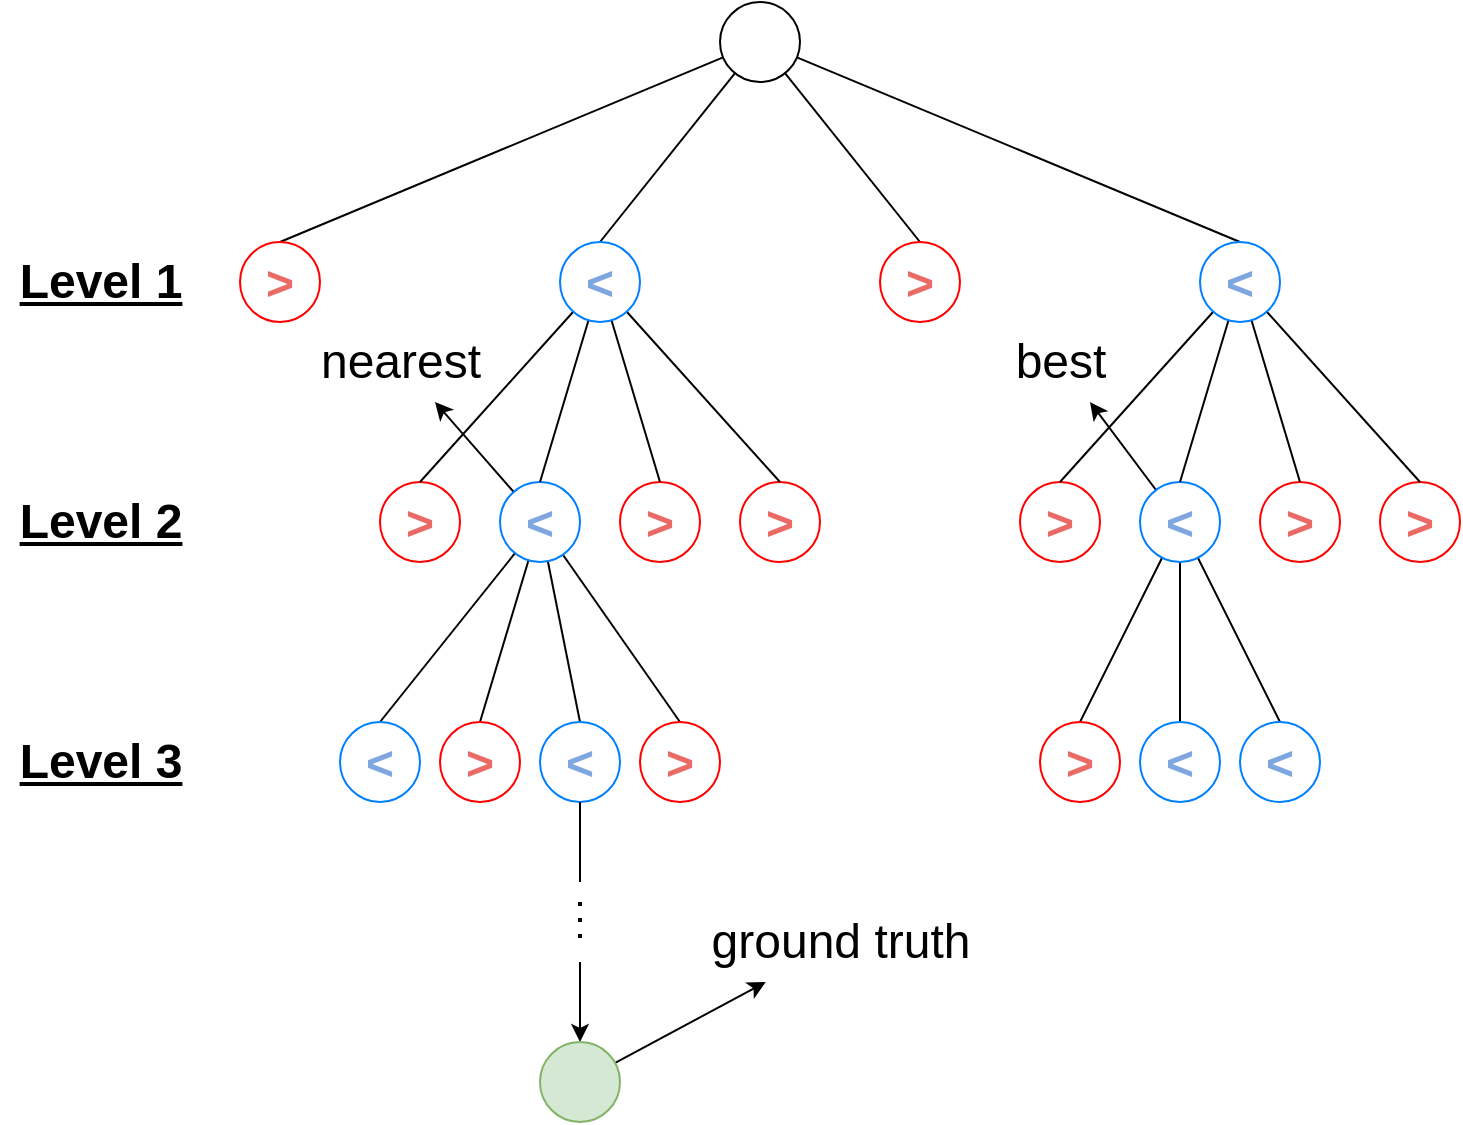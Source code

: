 <mxfile version="20.2.5" type="device"><diagram id="znTKAcUsEszT_FYEwByh" name="Page-1"><mxGraphModel dx="1422" dy="754" grid="1" gridSize="10" guides="1" tooltips="1" connect="1" arrows="1" fold="1" page="1" pageScale="1" pageWidth="850" pageHeight="1100" math="0" shadow="0"><root><mxCell id="0"/><mxCell id="1" parent="0"/><mxCell id="p_a9g_RugUc0MOPjH4gV-24" style="rounded=0;orthogonalLoop=1;jettySize=auto;html=1;entryX=0.5;entryY=0;entryDx=0;entryDy=0;endArrow=none;endFill=0;fontStyle=1;fontSize=24;fontColor=#EA6B66;labelBorderColor=none;strokeColor=#000000;verticalAlign=top;" edge="1" parent="1" source="p_a9g_RugUc0MOPjH4gV-1" target="p_a9g_RugUc0MOPjH4gV-11"><mxGeometry relative="1" as="geometry"/></mxCell><mxCell id="p_a9g_RugUc0MOPjH4gV-25" style="edgeStyle=none;rounded=0;orthogonalLoop=1;jettySize=auto;html=1;entryX=0.5;entryY=0;entryDx=0;entryDy=0;endArrow=none;endFill=0;fontStyle=1;fontSize=24;fontColor=#EA6B66;labelBorderColor=none;strokeColor=#000000;verticalAlign=top;" edge="1" parent="1" source="p_a9g_RugUc0MOPjH4gV-1" target="p_a9g_RugUc0MOPjH4gV-13"><mxGeometry relative="1" as="geometry"/></mxCell><mxCell id="p_a9g_RugUc0MOPjH4gV-26" style="edgeStyle=none;rounded=0;orthogonalLoop=1;jettySize=auto;html=1;entryX=0.5;entryY=0;entryDx=0;entryDy=0;endArrow=none;endFill=0;fontStyle=1;fontSize=24;fontColor=#EA6B66;labelBorderColor=none;strokeColor=#000000;verticalAlign=top;" edge="1" parent="1" source="p_a9g_RugUc0MOPjH4gV-1" target="p_a9g_RugUc0MOPjH4gV-12"><mxGeometry relative="1" as="geometry"/></mxCell><mxCell id="p_a9g_RugUc0MOPjH4gV-27" style="edgeStyle=none;rounded=0;orthogonalLoop=1;jettySize=auto;html=1;entryX=0.5;entryY=0;entryDx=0;entryDy=0;endArrow=none;endFill=0;fontStyle=1;fontSize=24;fontColor=#EA6B66;labelBorderColor=none;strokeColor=#000000;verticalAlign=top;" edge="1" parent="1" source="p_a9g_RugUc0MOPjH4gV-1" target="p_a9g_RugUc0MOPjH4gV-10"><mxGeometry relative="1" as="geometry"/></mxCell><mxCell id="p_a9g_RugUc0MOPjH4gV-1" value="" style="ellipse;whiteSpace=wrap;html=1;aspect=fixed;fontStyle=1;fontSize=24;fontColor=#EA6B66;labelBorderColor=none;strokeColor=#000000;verticalAlign=top;fillStyle=dots;fillColor=none;gradientColor=none;gradientDirection=east;" vertex="1" parent="1"><mxGeometry x="400" y="40" width="40" height="40" as="geometry"/></mxCell><mxCell id="p_a9g_RugUc0MOPjH4gV-2" value="&amp;gt;" style="ellipse;whiteSpace=wrap;html=1;aspect=fixed;fontStyle=1;fontSize=24;fontColor=#EA6B66;labelBorderColor=none;strokeColor=#FF0000;verticalAlign=top;" vertex="1" parent="1"><mxGeometry x="730" y="280" width="40" height="40" as="geometry"/></mxCell><mxCell id="p_a9g_RugUc0MOPjH4gV-3" value="&lt;font style=&quot;font-size: 24px;&quot;&gt;&amp;gt;&lt;/font&gt;" style="ellipse;whiteSpace=wrap;html=1;aspect=fixed;fontStyle=1;fontSize=24;fontColor=#EA6B66;labelBorderColor=none;strokeColor=#FF0000;verticalAlign=top;" vertex="1" parent="1"><mxGeometry x="550" y="280" width="40" height="40" as="geometry"/></mxCell><mxCell id="p_a9g_RugUc0MOPjH4gV-4" value="&amp;gt;" style="ellipse;whiteSpace=wrap;html=1;aspect=fixed;fontStyle=1;fontSize=24;fontColor=#EA6B66;labelBorderColor=none;strokeColor=#FF0000;verticalAlign=top;" vertex="1" parent="1"><mxGeometry x="230" y="280" width="40" height="40" as="geometry"/></mxCell><mxCell id="p_a9g_RugUc0MOPjH4gV-36" style="edgeStyle=none;rounded=0;orthogonalLoop=1;jettySize=auto;html=1;entryX=0.5;entryY=0;entryDx=0;entryDy=0;endArrow=none;endFill=0;fontStyle=1;fontSize=24;fontColor=default;labelBorderColor=none;strokeColor=#000000;verticalAlign=top;" edge="1" parent="1" source="p_a9g_RugUc0MOPjH4gV-5" target="p_a9g_RugUc0MOPjH4gV-16"><mxGeometry relative="1" as="geometry"/></mxCell><mxCell id="p_a9g_RugUc0MOPjH4gV-37" style="edgeStyle=none;rounded=0;orthogonalLoop=1;jettySize=auto;html=1;entryX=0.5;entryY=0;entryDx=0;entryDy=0;endArrow=none;endFill=0;fontStyle=1;fontSize=24;fontColor=default;labelBorderColor=none;strokeColor=#000000;verticalAlign=top;" edge="1" parent="1" source="p_a9g_RugUc0MOPjH4gV-5" target="p_a9g_RugUc0MOPjH4gV-15"><mxGeometry relative="1" as="geometry"/></mxCell><mxCell id="p_a9g_RugUc0MOPjH4gV-38" style="edgeStyle=none;rounded=0;orthogonalLoop=1;jettySize=auto;html=1;entryX=0.5;entryY=0;entryDx=0;entryDy=0;endArrow=none;endFill=0;fontStyle=1;fontSize=24;fontColor=default;labelBorderColor=none;strokeColor=#000000;verticalAlign=top;" edge="1" parent="1" source="p_a9g_RugUc0MOPjH4gV-5" target="p_a9g_RugUc0MOPjH4gV-17"><mxGeometry relative="1" as="geometry"/></mxCell><mxCell id="p_a9g_RugUc0MOPjH4gV-52" style="edgeStyle=none;rounded=0;orthogonalLoop=1;jettySize=auto;html=1;labelBorderColor=none;fontSize=24;fontColor=#000000;endArrow=classic;endFill=1;strokeColor=#000000;" edge="1" parent="1" source="p_a9g_RugUc0MOPjH4gV-5" target="p_a9g_RugUc0MOPjH4gV-50"><mxGeometry relative="1" as="geometry"/></mxCell><mxCell id="p_a9g_RugUc0MOPjH4gV-5" value="&amp;lt;" style="ellipse;whiteSpace=wrap;html=1;aspect=fixed;fontStyle=1;fontSize=24;fontColor=#7EA6E0;labelBorderColor=none;strokeColor=#007FFF;verticalAlign=top;" vertex="1" parent="1"><mxGeometry x="610" y="280" width="40" height="40" as="geometry"/></mxCell><mxCell id="p_a9g_RugUc0MOPjH4gV-39" style="edgeStyle=none;rounded=0;orthogonalLoop=1;jettySize=auto;html=1;entryX=0.5;entryY=0;entryDx=0;entryDy=0;endArrow=none;endFill=0;fontStyle=1;fontSize=24;fontColor=default;labelBorderColor=none;strokeColor=#000000;verticalAlign=top;" edge="1" parent="1" source="p_a9g_RugUc0MOPjH4gV-6" target="p_a9g_RugUc0MOPjH4gV-14"><mxGeometry relative="1" as="geometry"/></mxCell><mxCell id="p_a9g_RugUc0MOPjH4gV-40" style="edgeStyle=none;rounded=0;orthogonalLoop=1;jettySize=auto;html=1;entryX=0.5;entryY=0;entryDx=0;entryDy=0;endArrow=none;endFill=0;fontStyle=1;fontSize=24;fontColor=default;labelBorderColor=none;strokeColor=#000000;verticalAlign=top;" edge="1" parent="1" source="p_a9g_RugUc0MOPjH4gV-6" target="p_a9g_RugUc0MOPjH4gV-21"><mxGeometry relative="1" as="geometry"/></mxCell><mxCell id="p_a9g_RugUc0MOPjH4gV-41" style="edgeStyle=none;rounded=0;orthogonalLoop=1;jettySize=auto;html=1;entryX=0.5;entryY=0;entryDx=0;entryDy=0;endArrow=none;endFill=0;fontStyle=1;fontSize=24;fontColor=default;labelBorderColor=none;strokeColor=#000000;verticalAlign=top;" edge="1" parent="1" source="p_a9g_RugUc0MOPjH4gV-6" target="p_a9g_RugUc0MOPjH4gV-19"><mxGeometry relative="1" as="geometry"/></mxCell><mxCell id="p_a9g_RugUc0MOPjH4gV-42" style="edgeStyle=none;rounded=0;orthogonalLoop=1;jettySize=auto;html=1;entryX=0.5;entryY=0;entryDx=0;entryDy=0;endArrow=none;endFill=0;fontStyle=1;fontSize=24;fontColor=default;labelBorderColor=none;strokeColor=#000000;verticalAlign=top;" edge="1" parent="1" source="p_a9g_RugUc0MOPjH4gV-6" target="p_a9g_RugUc0MOPjH4gV-20"><mxGeometry relative="1" as="geometry"/></mxCell><mxCell id="p_a9g_RugUc0MOPjH4gV-53" style="edgeStyle=none;rounded=0;orthogonalLoop=1;jettySize=auto;html=1;labelBorderColor=none;fontSize=24;fontColor=#000000;endArrow=classic;endFill=1;strokeColor=#000000;" edge="1" parent="1" source="p_a9g_RugUc0MOPjH4gV-6" target="p_a9g_RugUc0MOPjH4gV-54"><mxGeometry relative="1" as="geometry"><mxPoint x="270" y="240" as="targetPoint"/></mxGeometry></mxCell><mxCell id="p_a9g_RugUc0MOPjH4gV-6" value="&amp;lt;" style="ellipse;whiteSpace=wrap;html=1;aspect=fixed;fontStyle=1;fontSize=24;fontColor=#7EA6E0;labelBorderColor=none;strokeColor=#007FFF;verticalAlign=top;" vertex="1" parent="1"><mxGeometry x="290" y="280" width="40" height="40" as="geometry"/></mxCell><mxCell id="p_a9g_RugUc0MOPjH4gV-7" value="&amp;gt;" style="ellipse;whiteSpace=wrap;html=1;aspect=fixed;fontStyle=1;fontSize=24;fontColor=#EA6B66;labelBorderColor=none;strokeColor=#FF0000;verticalAlign=top;" vertex="1" parent="1"><mxGeometry x="670" y="280" width="40" height="40" as="geometry"/></mxCell><mxCell id="p_a9g_RugUc0MOPjH4gV-8" value="&amp;gt;" style="ellipse;whiteSpace=wrap;html=1;aspect=fixed;fontStyle=1;fontSize=24;fontColor=#EA6B66;labelBorderColor=none;strokeColor=#FF0000;verticalAlign=top;" vertex="1" parent="1"><mxGeometry x="410" y="280" width="40" height="40" as="geometry"/></mxCell><mxCell id="p_a9g_RugUc0MOPjH4gV-9" value="&amp;gt;" style="ellipse;whiteSpace=wrap;html=1;aspect=fixed;fontStyle=1;fontSize=24;fontColor=#EA6B66;labelBorderColor=none;strokeColor=#FF0000;verticalAlign=top;" vertex="1" parent="1"><mxGeometry x="350" y="280" width="40" height="40" as="geometry"/></mxCell><mxCell id="p_a9g_RugUc0MOPjH4gV-32" style="edgeStyle=none;rounded=0;orthogonalLoop=1;jettySize=auto;html=1;entryX=0.5;entryY=0;entryDx=0;entryDy=0;endArrow=none;endFill=0;fontStyle=1;fontSize=24;fontColor=#EA6B66;labelBorderColor=none;strokeColor=#000000;verticalAlign=top;" edge="1" parent="1" source="p_a9g_RugUc0MOPjH4gV-10" target="p_a9g_RugUc0MOPjH4gV-3"><mxGeometry relative="1" as="geometry"/></mxCell><mxCell id="p_a9g_RugUc0MOPjH4gV-33" style="edgeStyle=none;rounded=0;orthogonalLoop=1;jettySize=auto;html=1;entryX=0.5;entryY=0;entryDx=0;entryDy=0;endArrow=none;endFill=0;fontStyle=1;fontSize=24;fontColor=#EA6B66;labelBorderColor=none;strokeColor=#000000;verticalAlign=top;" edge="1" parent="1" source="p_a9g_RugUc0MOPjH4gV-10" target="p_a9g_RugUc0MOPjH4gV-5"><mxGeometry relative="1" as="geometry"/></mxCell><mxCell id="p_a9g_RugUc0MOPjH4gV-34" style="edgeStyle=none;rounded=0;orthogonalLoop=1;jettySize=auto;html=1;entryX=0.5;entryY=0;entryDx=0;entryDy=0;endArrow=none;endFill=0;fontStyle=1;fontSize=24;fontColor=#EA6B66;labelBorderColor=none;strokeColor=#000000;verticalAlign=top;" edge="1" parent="1" source="p_a9g_RugUc0MOPjH4gV-10" target="p_a9g_RugUc0MOPjH4gV-7"><mxGeometry relative="1" as="geometry"/></mxCell><mxCell id="p_a9g_RugUc0MOPjH4gV-35" style="edgeStyle=none;rounded=0;orthogonalLoop=1;jettySize=auto;html=1;entryX=0.5;entryY=0;entryDx=0;entryDy=0;endArrow=none;endFill=0;fontStyle=1;fontSize=24;fontColor=#EA6B66;labelBorderColor=none;strokeColor=#000000;verticalAlign=top;" edge="1" parent="1" source="p_a9g_RugUc0MOPjH4gV-10" target="p_a9g_RugUc0MOPjH4gV-2"><mxGeometry relative="1" as="geometry"/></mxCell><mxCell id="p_a9g_RugUc0MOPjH4gV-10" value="&amp;lt;" style="ellipse;whiteSpace=wrap;html=1;aspect=fixed;fontStyle=1;fontSize=24;fontColor=#7EA6E0;labelBorderColor=none;strokeColor=#007FFF;verticalAlign=top;" vertex="1" parent="1"><mxGeometry x="640" y="160" width="40" height="40" as="geometry"/></mxCell><mxCell id="p_a9g_RugUc0MOPjH4gV-11" value="&amp;gt;" style="ellipse;whiteSpace=wrap;html=1;aspect=fixed;fontStyle=1;fontSize=24;fontColor=#EA6B66;labelBorderColor=none;strokeColor=#FF0000;verticalAlign=top;" vertex="1" parent="1"><mxGeometry x="160" y="160" width="40" height="40" as="geometry"/></mxCell><mxCell id="p_a9g_RugUc0MOPjH4gV-12" value="&amp;gt;" style="ellipse;whiteSpace=wrap;html=1;aspect=fixed;fontStyle=1;fontSize=24;fontColor=#EA6B66;labelBorderColor=none;strokeColor=#FF0000;verticalAlign=top;" vertex="1" parent="1"><mxGeometry x="480" y="160" width="40" height="40" as="geometry"/></mxCell><mxCell id="p_a9g_RugUc0MOPjH4gV-28" style="edgeStyle=none;rounded=0;orthogonalLoop=1;jettySize=auto;html=1;endArrow=none;endFill=0;entryX=0.5;entryY=0;entryDx=0;entryDy=0;fontStyle=1;fontSize=24;fontColor=#EA6B66;labelBorderColor=none;strokeColor=#000000;verticalAlign=top;" edge="1" parent="1" source="p_a9g_RugUc0MOPjH4gV-13" target="p_a9g_RugUc0MOPjH4gV-4"><mxGeometry relative="1" as="geometry"/></mxCell><mxCell id="p_a9g_RugUc0MOPjH4gV-29" style="edgeStyle=none;rounded=0;orthogonalLoop=1;jettySize=auto;html=1;entryX=0.5;entryY=0;entryDx=0;entryDy=0;endArrow=none;endFill=0;fontStyle=1;fontSize=24;fontColor=#EA6B66;labelBorderColor=none;strokeColor=#000000;verticalAlign=top;" edge="1" parent="1" source="p_a9g_RugUc0MOPjH4gV-13" target="p_a9g_RugUc0MOPjH4gV-6"><mxGeometry relative="1" as="geometry"/></mxCell><mxCell id="p_a9g_RugUc0MOPjH4gV-30" style="edgeStyle=none;rounded=0;orthogonalLoop=1;jettySize=auto;html=1;entryX=0.5;entryY=0;entryDx=0;entryDy=0;endArrow=none;endFill=0;fontStyle=1;fontSize=24;fontColor=#EA6B66;labelBorderColor=none;strokeColor=#000000;verticalAlign=top;" edge="1" parent="1" source="p_a9g_RugUc0MOPjH4gV-13" target="p_a9g_RugUc0MOPjH4gV-9"><mxGeometry relative="1" as="geometry"/></mxCell><mxCell id="p_a9g_RugUc0MOPjH4gV-31" style="edgeStyle=none;rounded=0;orthogonalLoop=1;jettySize=auto;html=1;entryX=0.5;entryY=0;entryDx=0;entryDy=0;endArrow=none;endFill=0;fontStyle=1;fontSize=24;fontColor=#EA6B66;labelBorderColor=none;strokeColor=#000000;verticalAlign=top;" edge="1" parent="1" source="p_a9g_RugUc0MOPjH4gV-13" target="p_a9g_RugUc0MOPjH4gV-8"><mxGeometry relative="1" as="geometry"/></mxCell><mxCell id="p_a9g_RugUc0MOPjH4gV-13" value="&amp;lt;" style="ellipse;whiteSpace=wrap;html=1;aspect=fixed;fontStyle=1;fontSize=24;fontColor=#7EA6E0;labelBorderColor=none;strokeColor=#007FFF;verticalAlign=top;" vertex="1" parent="1"><mxGeometry x="320" y="160" width="40" height="40" as="geometry"/></mxCell><mxCell id="p_a9g_RugUc0MOPjH4gV-14" value="&amp;gt;" style="ellipse;whiteSpace=wrap;html=1;aspect=fixed;fontStyle=1;fontSize=24;fontColor=#EA6B66;labelBorderColor=none;strokeColor=#FF0000;verticalAlign=top;" vertex="1" parent="1"><mxGeometry x="260" y="400" width="40" height="40" as="geometry"/></mxCell><mxCell id="p_a9g_RugUc0MOPjH4gV-15" value="&amp;gt;" style="ellipse;whiteSpace=wrap;html=1;aspect=fixed;fontStyle=1;fontSize=24;fontColor=#EA6B66;labelBorderColor=none;strokeColor=#FF0000;verticalAlign=top;" vertex="1" parent="1"><mxGeometry x="560" y="400" width="40" height="40" as="geometry"/></mxCell><mxCell id="p_a9g_RugUc0MOPjH4gV-16" value="&amp;lt;" style="ellipse;whiteSpace=wrap;html=1;aspect=fixed;fontStyle=1;fontSize=24;fontColor=#7EA6E0;labelBorderColor=none;strokeColor=#007FFF;verticalAlign=top;" vertex="1" parent="1"><mxGeometry x="610" y="400" width="40" height="40" as="geometry"/></mxCell><mxCell id="p_a9g_RugUc0MOPjH4gV-17" value="&amp;lt;" style="ellipse;whiteSpace=wrap;html=1;aspect=fixed;fontStyle=1;fontSize=24;fontColor=#7EA6E0;labelBorderColor=none;strokeColor=#007FFF;verticalAlign=top;" vertex="1" parent="1"><mxGeometry x="660" y="400" width="40" height="40" as="geometry"/></mxCell><mxCell id="p_a9g_RugUc0MOPjH4gV-19" value="&amp;lt;" style="ellipse;whiteSpace=wrap;html=1;aspect=fixed;fontStyle=1;fontSize=24;fontColor=#7EA6E0;labelBorderColor=none;strokeColor=#007FFF;verticalAlign=top;" vertex="1" parent="1"><mxGeometry x="210" y="400" width="40" height="40" as="geometry"/></mxCell><mxCell id="p_a9g_RugUc0MOPjH4gV-20" value="&amp;gt;" style="ellipse;whiteSpace=wrap;html=1;aspect=fixed;fontStyle=1;fontSize=24;fontColor=#EA6B66;labelBorderColor=none;strokeColor=#FF0000;verticalAlign=top;" vertex="1" parent="1"><mxGeometry x="360" y="400" width="40" height="40" as="geometry"/></mxCell><mxCell id="p_a9g_RugUc0MOPjH4gV-21" value="&amp;lt;" style="ellipse;whiteSpace=wrap;html=1;aspect=fixed;fontStyle=1;fontSize=24;fontColor=#7EA6E0;labelBorderColor=none;strokeColor=#007FFF;verticalAlign=top;" vertex="1" parent="1"><mxGeometry x="310" y="400" width="40" height="40" as="geometry"/></mxCell><mxCell id="p_a9g_RugUc0MOPjH4gV-44" value="Level 1" style="text;html=1;align=center;verticalAlign=middle;resizable=0;points=[];autosize=1;strokeColor=none;fillColor=none;fontSize=24;fontColor=#000000;fontStyle=5" vertex="1" parent="1"><mxGeometry x="40" y="160" width="100" height="40" as="geometry"/></mxCell><mxCell id="p_a9g_RugUc0MOPjH4gV-45" value="Level 2" style="text;html=1;align=center;verticalAlign=middle;resizable=0;points=[];autosize=1;strokeColor=none;fillColor=none;fontSize=24;fontColor=#000000;fontStyle=5" vertex="1" parent="1"><mxGeometry x="40" y="280" width="100" height="40" as="geometry"/></mxCell><mxCell id="p_a9g_RugUc0MOPjH4gV-46" value="Level 3" style="text;html=1;align=center;verticalAlign=middle;resizable=0;points=[];autosize=1;strokeColor=none;fillColor=none;fontSize=24;fontColor=#000000;fontStyle=5" vertex="1" parent="1"><mxGeometry x="40" y="400" width="100" height="40" as="geometry"/></mxCell><mxCell id="p_a9g_RugUc0MOPjH4gV-50" value="best" style="text;html=1;align=center;verticalAlign=middle;resizable=0;points=[];autosize=1;strokeColor=none;fillColor=none;fontSize=24;fontColor=#000000;" vertex="1" parent="1"><mxGeometry x="535" y="200" width="70" height="40" as="geometry"/></mxCell><mxCell id="p_a9g_RugUc0MOPjH4gV-54" value="nearest" style="text;html=1;align=center;verticalAlign=middle;resizable=0;points=[];autosize=1;strokeColor=none;fillColor=none;fontSize=24;fontColor=#000000;" vertex="1" parent="1"><mxGeometry x="190" y="200" width="100" height="40" as="geometry"/></mxCell><mxCell id="p_a9g_RugUc0MOPjH4gV-56" value="" style="endArrow=none;html=1;rounded=0;labelBorderColor=none;fontSize=24;fontColor=#000000;strokeColor=#000000;exitX=0.5;exitY=1;exitDx=0;exitDy=0;" edge="1" parent="1" source="p_a9g_RugUc0MOPjH4gV-21"><mxGeometry width="50" height="50" relative="1" as="geometry"><mxPoint x="400" y="410" as="sourcePoint"/><mxPoint x="330" y="480" as="targetPoint"/></mxGeometry></mxCell><mxCell id="p_a9g_RugUc0MOPjH4gV-58" value="" style="endArrow=none;dashed=1;html=1;dashPattern=1 3;strokeWidth=2;rounded=0;labelBorderColor=none;fontSize=24;fontColor=#000000;" edge="1" parent="1"><mxGeometry width="50" height="50" relative="1" as="geometry"><mxPoint x="330" y="490" as="sourcePoint"/><mxPoint x="330" y="510" as="targetPoint"/></mxGeometry></mxCell><mxCell id="p_a9g_RugUc0MOPjH4gV-59" value="" style="endArrow=classic;html=1;rounded=0;labelBorderColor=none;fontSize=24;fontColor=#000000;strokeColor=#000000;entryX=0.5;entryY=0;entryDx=0;entryDy=0;" edge="1" parent="1" target="p_a9g_RugUc0MOPjH4gV-60"><mxGeometry width="50" height="50" relative="1" as="geometry"><mxPoint x="330" y="520" as="sourcePoint"/><mxPoint x="330" y="560" as="targetPoint"/></mxGeometry></mxCell><mxCell id="p_a9g_RugUc0MOPjH4gV-61" style="edgeStyle=none;rounded=0;orthogonalLoop=1;jettySize=auto;html=1;labelBorderColor=none;fontSize=24;fontColor=#000000;endArrow=classic;endFill=1;strokeColor=#000000;" edge="1" parent="1" source="p_a9g_RugUc0MOPjH4gV-60" target="p_a9g_RugUc0MOPjH4gV-62"><mxGeometry relative="1" as="geometry"><mxPoint x="410" y="530" as="targetPoint"/></mxGeometry></mxCell><mxCell id="p_a9g_RugUc0MOPjH4gV-60" value="" style="ellipse;whiteSpace=wrap;html=1;aspect=fixed;fontStyle=1;fontSize=24;labelBorderColor=none;strokeColor=#82b366;verticalAlign=top;fillStyle=auto;fillColor=#d5e8d4;gradientDirection=east;" vertex="1" parent="1"><mxGeometry x="310" y="560" width="40" height="40" as="geometry"/></mxCell><mxCell id="p_a9g_RugUc0MOPjH4gV-62" value="ground truth" style="text;html=1;align=center;verticalAlign=middle;resizable=0;points=[];autosize=1;strokeColor=none;fillColor=none;fontSize=24;fontColor=#000000;" vertex="1" parent="1"><mxGeometry x="385" y="490" width="150" height="40" as="geometry"/></mxCell></root></mxGraphModel></diagram></mxfile>